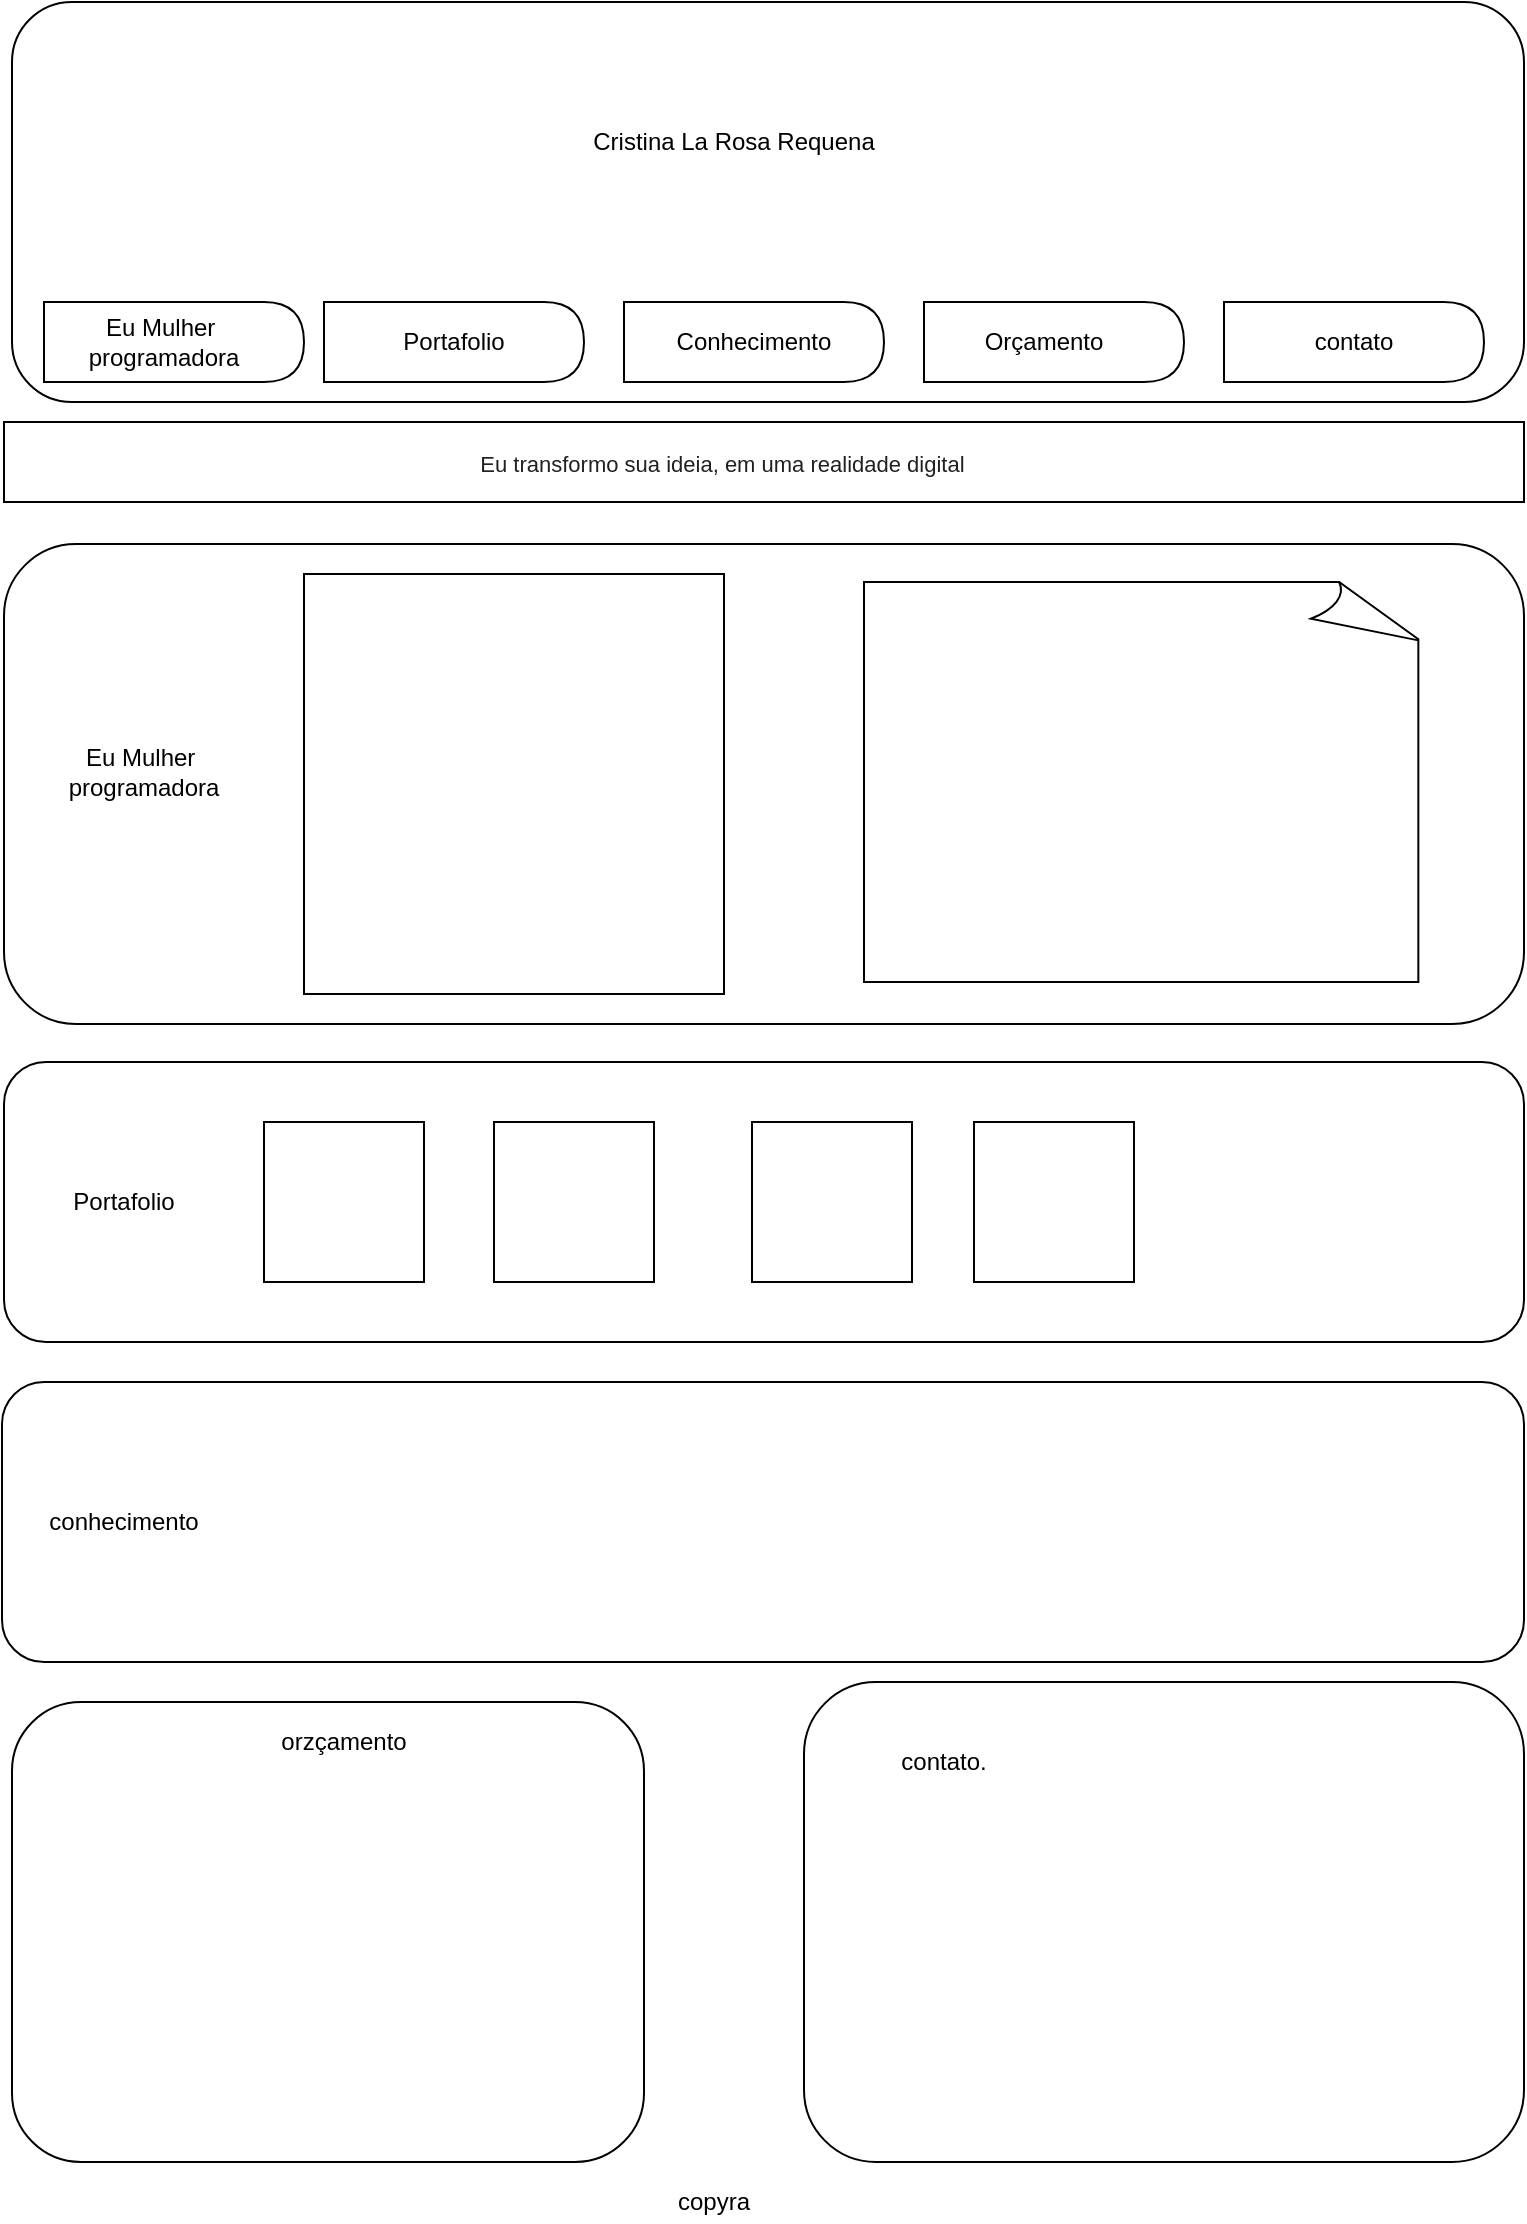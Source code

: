 <mxfile version="14.5.6" type="github">
  <diagram id="_MY-PKg7ozRe2d1g-zRC" name="Page-1">
    <mxGraphModel dx="868" dy="482" grid="1" gridSize="10" guides="1" tooltips="1" connect="1" arrows="1" fold="1" page="1" pageScale="1" pageWidth="827" pageHeight="1169" math="0" shadow="0">
      <root>
        <mxCell id="0" />
        <mxCell id="1" parent="0" />
        <mxCell id="6y5IS_TvdRr-e6wqe2LP-66" value="" style="rounded=1;whiteSpace=wrap;html=1;" vertex="1" parent="1">
          <mxGeometry x="44" y="40" width="756" height="200" as="geometry" />
        </mxCell>
        <mxCell id="6y5IS_TvdRr-e6wqe2LP-6" value="Cristina La Rosa Requena" style="text;html=1;strokeColor=none;fillColor=none;align=center;verticalAlign=middle;whiteSpace=wrap;rounded=0;" vertex="1" parent="1">
          <mxGeometry x="290" y="80" width="230" height="60" as="geometry" />
        </mxCell>
        <mxCell id="6y5IS_TvdRr-e6wqe2LP-11" value="" style="shape=delay;whiteSpace=wrap;html=1;" vertex="1" parent="1">
          <mxGeometry x="60" y="190" width="130" height="40" as="geometry" />
        </mxCell>
        <mxCell id="6y5IS_TvdRr-e6wqe2LP-17" value="Eu Mulher&amp;nbsp; programadora" style="text;html=1;strokeColor=none;fillColor=none;align=center;verticalAlign=middle;whiteSpace=wrap;rounded=0;" vertex="1" parent="1">
          <mxGeometry x="70" y="195" width="100" height="30" as="geometry" />
        </mxCell>
        <mxCell id="6y5IS_TvdRr-e6wqe2LP-20" value="" style="rounded=0;whiteSpace=wrap;html=1;" vertex="1" parent="1">
          <mxGeometry x="40" y="250" width="760" height="40" as="geometry" />
        </mxCell>
        <mxCell id="6y5IS_TvdRr-e6wqe2LP-21" value="&lt;pre class=&quot;tw-data-text tw-text-large XcVN5d tw-ta&quot; id=&quot;tw-target-text&quot; dir=&quot;ltr&quot; style=&quot;line-height: 36px ; border: none ; padding: 2px 0.14em 2px 0px ; position: relative ; margin-top: -2px ; margin-bottom: -2px ; resize: none ; font-family: inherit ; overflow: hidden ; text-align: left ; width: 270px ; overflow-wrap: break-word ; color: rgb(32 , 33 , 36)&quot;&gt;&lt;span lang=&quot;pt&quot; style=&quot;line-height: 237%&quot;&gt;&lt;font style=&quot;font-size: 11px&quot;&gt;Eu transformo sua ideia, em uma realidade digital&lt;/font&gt;&lt;/span&gt;&lt;/pre&gt;" style="text;html=1;strokeColor=none;fillColor=none;align=center;verticalAlign=middle;whiteSpace=wrap;rounded=0;" vertex="1" parent="1">
          <mxGeometry x="119" y="260" width="590" height="20" as="geometry" />
        </mxCell>
        <mxCell id="6y5IS_TvdRr-e6wqe2LP-23" value="" style="rounded=1;whiteSpace=wrap;html=1;" vertex="1" parent="1">
          <mxGeometry x="40" y="311" width="760" height="240" as="geometry" />
        </mxCell>
        <mxCell id="6y5IS_TvdRr-e6wqe2LP-25" value="" style="shape=delay;whiteSpace=wrap;html=1;" vertex="1" parent="1">
          <mxGeometry x="200" y="190" width="130" height="40" as="geometry" />
        </mxCell>
        <mxCell id="6y5IS_TvdRr-e6wqe2LP-26" value="" style="shape=delay;whiteSpace=wrap;html=1;" vertex="1" parent="1">
          <mxGeometry x="500" y="190" width="130" height="40" as="geometry" />
        </mxCell>
        <mxCell id="6y5IS_TvdRr-e6wqe2LP-27" value="" style="shape=delay;whiteSpace=wrap;html=1;" vertex="1" parent="1">
          <mxGeometry x="650" y="190" width="130" height="40" as="geometry" />
        </mxCell>
        <mxCell id="6y5IS_TvdRr-e6wqe2LP-28" value="" style="shape=delay;whiteSpace=wrap;html=1;" vertex="1" parent="1">
          <mxGeometry x="350" y="190" width="130" height="40" as="geometry" />
        </mxCell>
        <mxCell id="6y5IS_TvdRr-e6wqe2LP-18" value="Portafolio" style="text;html=1;strokeColor=none;fillColor=none;align=center;verticalAlign=middle;whiteSpace=wrap;rounded=0;" vertex="1" parent="1">
          <mxGeometry x="215" y="195" width="100" height="30" as="geometry" />
        </mxCell>
        <mxCell id="6y5IS_TvdRr-e6wqe2LP-19" value="Conhecimento" style="text;html=1;strokeColor=none;fillColor=none;align=center;verticalAlign=middle;whiteSpace=wrap;rounded=0;" vertex="1" parent="1">
          <mxGeometry x="365" y="195" width="100" height="30" as="geometry" />
        </mxCell>
        <mxCell id="6y5IS_TvdRr-e6wqe2LP-29" value="Orçamento" style="text;html=1;strokeColor=none;fillColor=none;align=center;verticalAlign=middle;whiteSpace=wrap;rounded=0;" vertex="1" parent="1">
          <mxGeometry x="510" y="195" width="100" height="30" as="geometry" />
        </mxCell>
        <mxCell id="6y5IS_TvdRr-e6wqe2LP-30" value="contato" style="text;html=1;strokeColor=none;fillColor=none;align=center;verticalAlign=middle;whiteSpace=wrap;rounded=0;" vertex="1" parent="1">
          <mxGeometry x="665" y="195" width="100" height="30" as="geometry" />
        </mxCell>
        <mxCell id="6y5IS_TvdRr-e6wqe2LP-31" value="" style="rounded=1;whiteSpace=wrap;html=1;" vertex="1" parent="1">
          <mxGeometry x="40" y="570" width="760" height="140" as="geometry" />
        </mxCell>
        <mxCell id="6y5IS_TvdRr-e6wqe2LP-43" value="" style="whiteSpace=wrap;html=1;aspect=fixed;" vertex="1" parent="1">
          <mxGeometry x="170" y="600" width="80" height="80" as="geometry" />
        </mxCell>
        <mxCell id="6y5IS_TvdRr-e6wqe2LP-44" value="" style="whiteSpace=wrap;html=1;aspect=fixed;" vertex="1" parent="1">
          <mxGeometry x="525" y="600" width="80" height="80" as="geometry" />
        </mxCell>
        <mxCell id="6y5IS_TvdRr-e6wqe2LP-45" value="" style="whiteSpace=wrap;html=1;aspect=fixed;" vertex="1" parent="1">
          <mxGeometry x="414" y="600" width="80" height="80" as="geometry" />
        </mxCell>
        <mxCell id="6y5IS_TvdRr-e6wqe2LP-46" value="" style="whiteSpace=wrap;html=1;aspect=fixed;" vertex="1" parent="1">
          <mxGeometry x="285" y="600" width="80" height="80" as="geometry" />
        </mxCell>
        <mxCell id="6y5IS_TvdRr-e6wqe2LP-51" value="Portafolio" style="text;html=1;strokeColor=none;fillColor=none;align=center;verticalAlign=middle;whiteSpace=wrap;rounded=0;" vertex="1" parent="1">
          <mxGeometry x="70" y="630" width="60" height="20" as="geometry" />
        </mxCell>
        <mxCell id="6y5IS_TvdRr-e6wqe2LP-63" value="" style="rounded=1;whiteSpace=wrap;html=1;" vertex="1" parent="1">
          <mxGeometry x="39" y="730" width="761" height="140" as="geometry" />
        </mxCell>
        <mxCell id="6y5IS_TvdRr-e6wqe2LP-64" value="" style="rounded=1;whiteSpace=wrap;html=1;" vertex="1" parent="1">
          <mxGeometry x="44" y="890" width="316" height="230" as="geometry" />
        </mxCell>
        <mxCell id="6y5IS_TvdRr-e6wqe2LP-67" value="" style="rounded=1;whiteSpace=wrap;html=1;" vertex="1" parent="1">
          <mxGeometry x="440" y="880" width="360" height="240" as="geometry" />
        </mxCell>
        <mxCell id="6y5IS_TvdRr-e6wqe2LP-54" value="contato." style="text;html=1;strokeColor=none;fillColor=none;align=center;verticalAlign=middle;whiteSpace=wrap;rounded=0;" vertex="1" parent="1">
          <mxGeometry x="480" y="910" width="60" height="20" as="geometry" />
        </mxCell>
        <mxCell id="6y5IS_TvdRr-e6wqe2LP-68" value="copyra" style="text;html=1;strokeColor=none;fillColor=none;align=center;verticalAlign=middle;whiteSpace=wrap;rounded=0;" vertex="1" parent="1">
          <mxGeometry x="340" y="1130" width="110" height="20" as="geometry" />
        </mxCell>
        <mxCell id="6y5IS_TvdRr-e6wqe2LP-69" value="conhecimento" style="text;html=1;strokeColor=none;fillColor=none;align=center;verticalAlign=middle;whiteSpace=wrap;rounded=0;" vertex="1" parent="1">
          <mxGeometry x="60" y="790" width="80" height="20" as="geometry" />
        </mxCell>
        <mxCell id="6y5IS_TvdRr-e6wqe2LP-71" value="orzçamento" style="text;html=1;strokeColor=none;fillColor=none;align=center;verticalAlign=middle;whiteSpace=wrap;rounded=0;" vertex="1" parent="1">
          <mxGeometry x="180" y="900" width="60" height="20" as="geometry" />
        </mxCell>
        <mxCell id="6y5IS_TvdRr-e6wqe2LP-72" value="Eu Mulher&amp;nbsp; programadora" style="text;html=1;strokeColor=none;fillColor=none;align=center;verticalAlign=middle;whiteSpace=wrap;rounded=0;" vertex="1" parent="1">
          <mxGeometry x="60" y="410" width="100" height="30" as="geometry" />
        </mxCell>
        <mxCell id="6y5IS_TvdRr-e6wqe2LP-73" value="" style="whiteSpace=wrap;html=1;shape=mxgraph.basic.document" vertex="1" parent="1">
          <mxGeometry x="470" y="330" width="280" height="200" as="geometry" />
        </mxCell>
        <mxCell id="6y5IS_TvdRr-e6wqe2LP-75" value="" style="whiteSpace=wrap;html=1;aspect=fixed;" vertex="1" parent="1">
          <mxGeometry x="190" y="326" width="210" height="210" as="geometry" />
        </mxCell>
      </root>
    </mxGraphModel>
  </diagram>
</mxfile>
